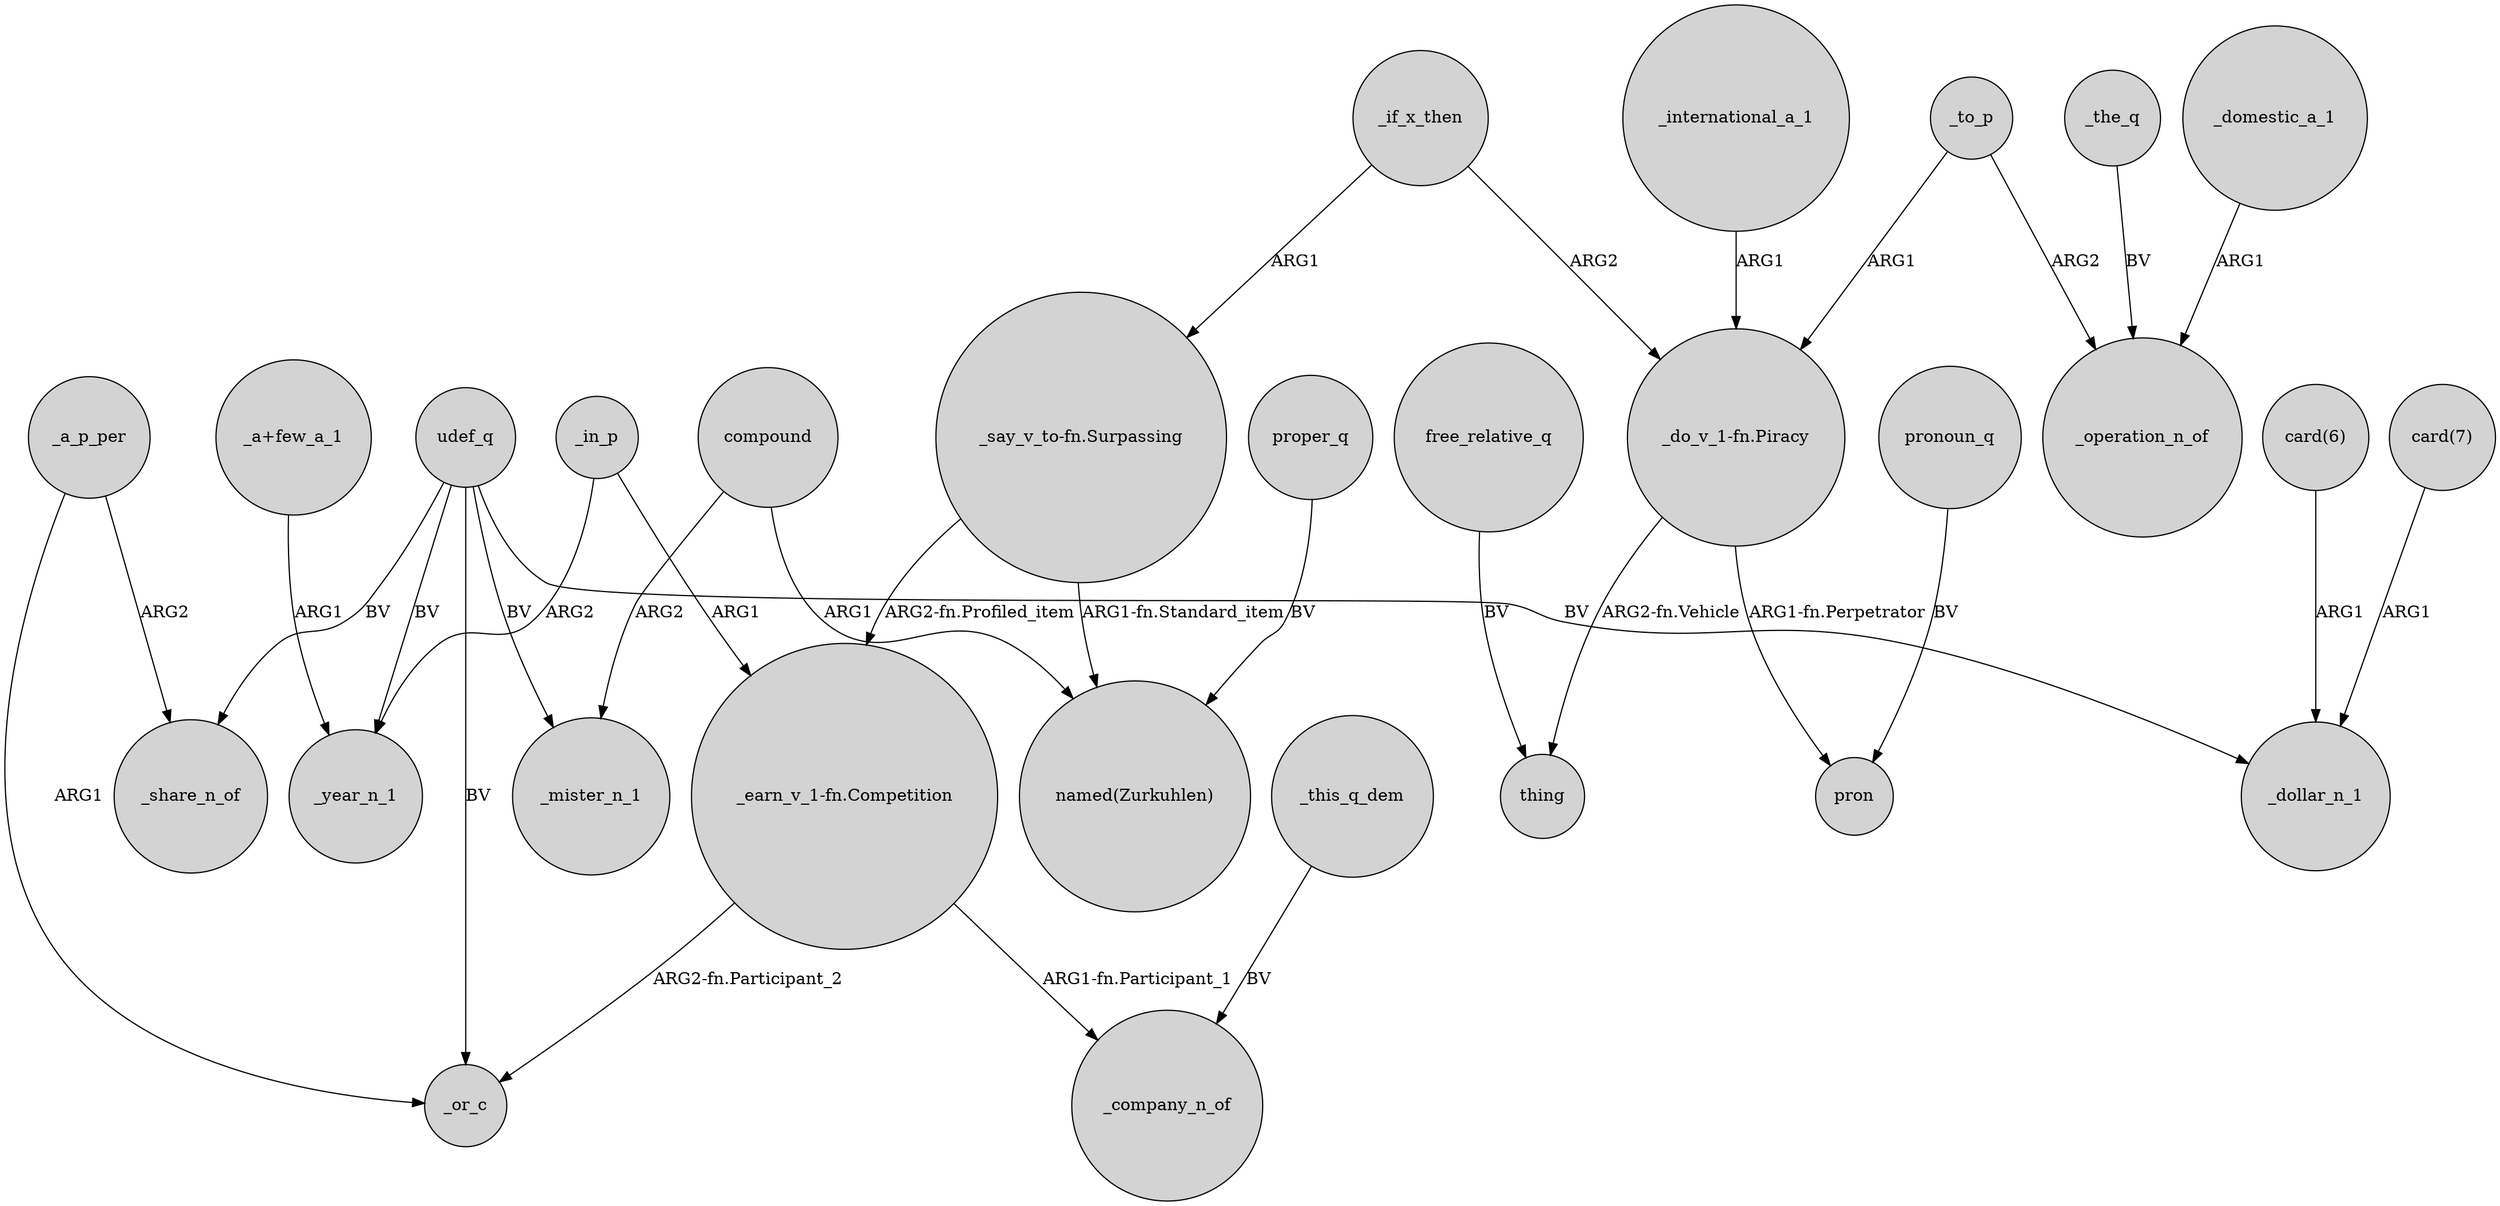 digraph {
	node [shape=circle style=filled]
	"_a+few_a_1" -> _year_n_1 [label=ARG1]
	_if_x_then -> "_say_v_to-fn.Surpassing" [label=ARG1]
	compound -> _mister_n_1 [label=ARG2]
	_in_p -> _year_n_1 [label=ARG2]
	"_say_v_to-fn.Surpassing" -> "_earn_v_1-fn.Competition" [label="ARG2-fn.Profiled_item"]
	_to_p -> _operation_n_of [label=ARG2]
	"card(6)" -> _dollar_n_1 [label=ARG1]
	_to_p -> "_do_v_1-fn.Piracy" [label=ARG1]
	_the_q -> _operation_n_of [label=BV]
	udef_q -> _mister_n_1 [label=BV]
	compound -> "named(Zurkuhlen)" [label=ARG1]
	free_relative_q -> thing [label=BV]
	udef_q -> _or_c [label=BV]
	proper_q -> "named(Zurkuhlen)" [label=BV]
	pronoun_q -> pron [label=BV]
	"card(7)" -> _dollar_n_1 [label=ARG1]
	_a_p_per -> _or_c [label=ARG1]
	"_earn_v_1-fn.Competition" -> _company_n_of [label="ARG1-fn.Participant_1"]
	_a_p_per -> _share_n_of [label=ARG2]
	udef_q -> _share_n_of [label=BV]
	_international_a_1 -> "_do_v_1-fn.Piracy" [label=ARG1]
	"_do_v_1-fn.Piracy" -> pron [label="ARG1-fn.Perpetrator"]
	udef_q -> _dollar_n_1 [label=BV]
	"_earn_v_1-fn.Competition" -> _or_c [label="ARG2-fn.Participant_2"]
	_in_p -> "_earn_v_1-fn.Competition" [label=ARG1]
	"_say_v_to-fn.Surpassing" -> "named(Zurkuhlen)" [label="ARG1-fn.Standard_item"]
	_domestic_a_1 -> _operation_n_of [label=ARG1]
	udef_q -> _year_n_1 [label=BV]
	_this_q_dem -> _company_n_of [label=BV]
	_if_x_then -> "_do_v_1-fn.Piracy" [label=ARG2]
	"_do_v_1-fn.Piracy" -> thing [label="ARG2-fn.Vehicle"]
}
